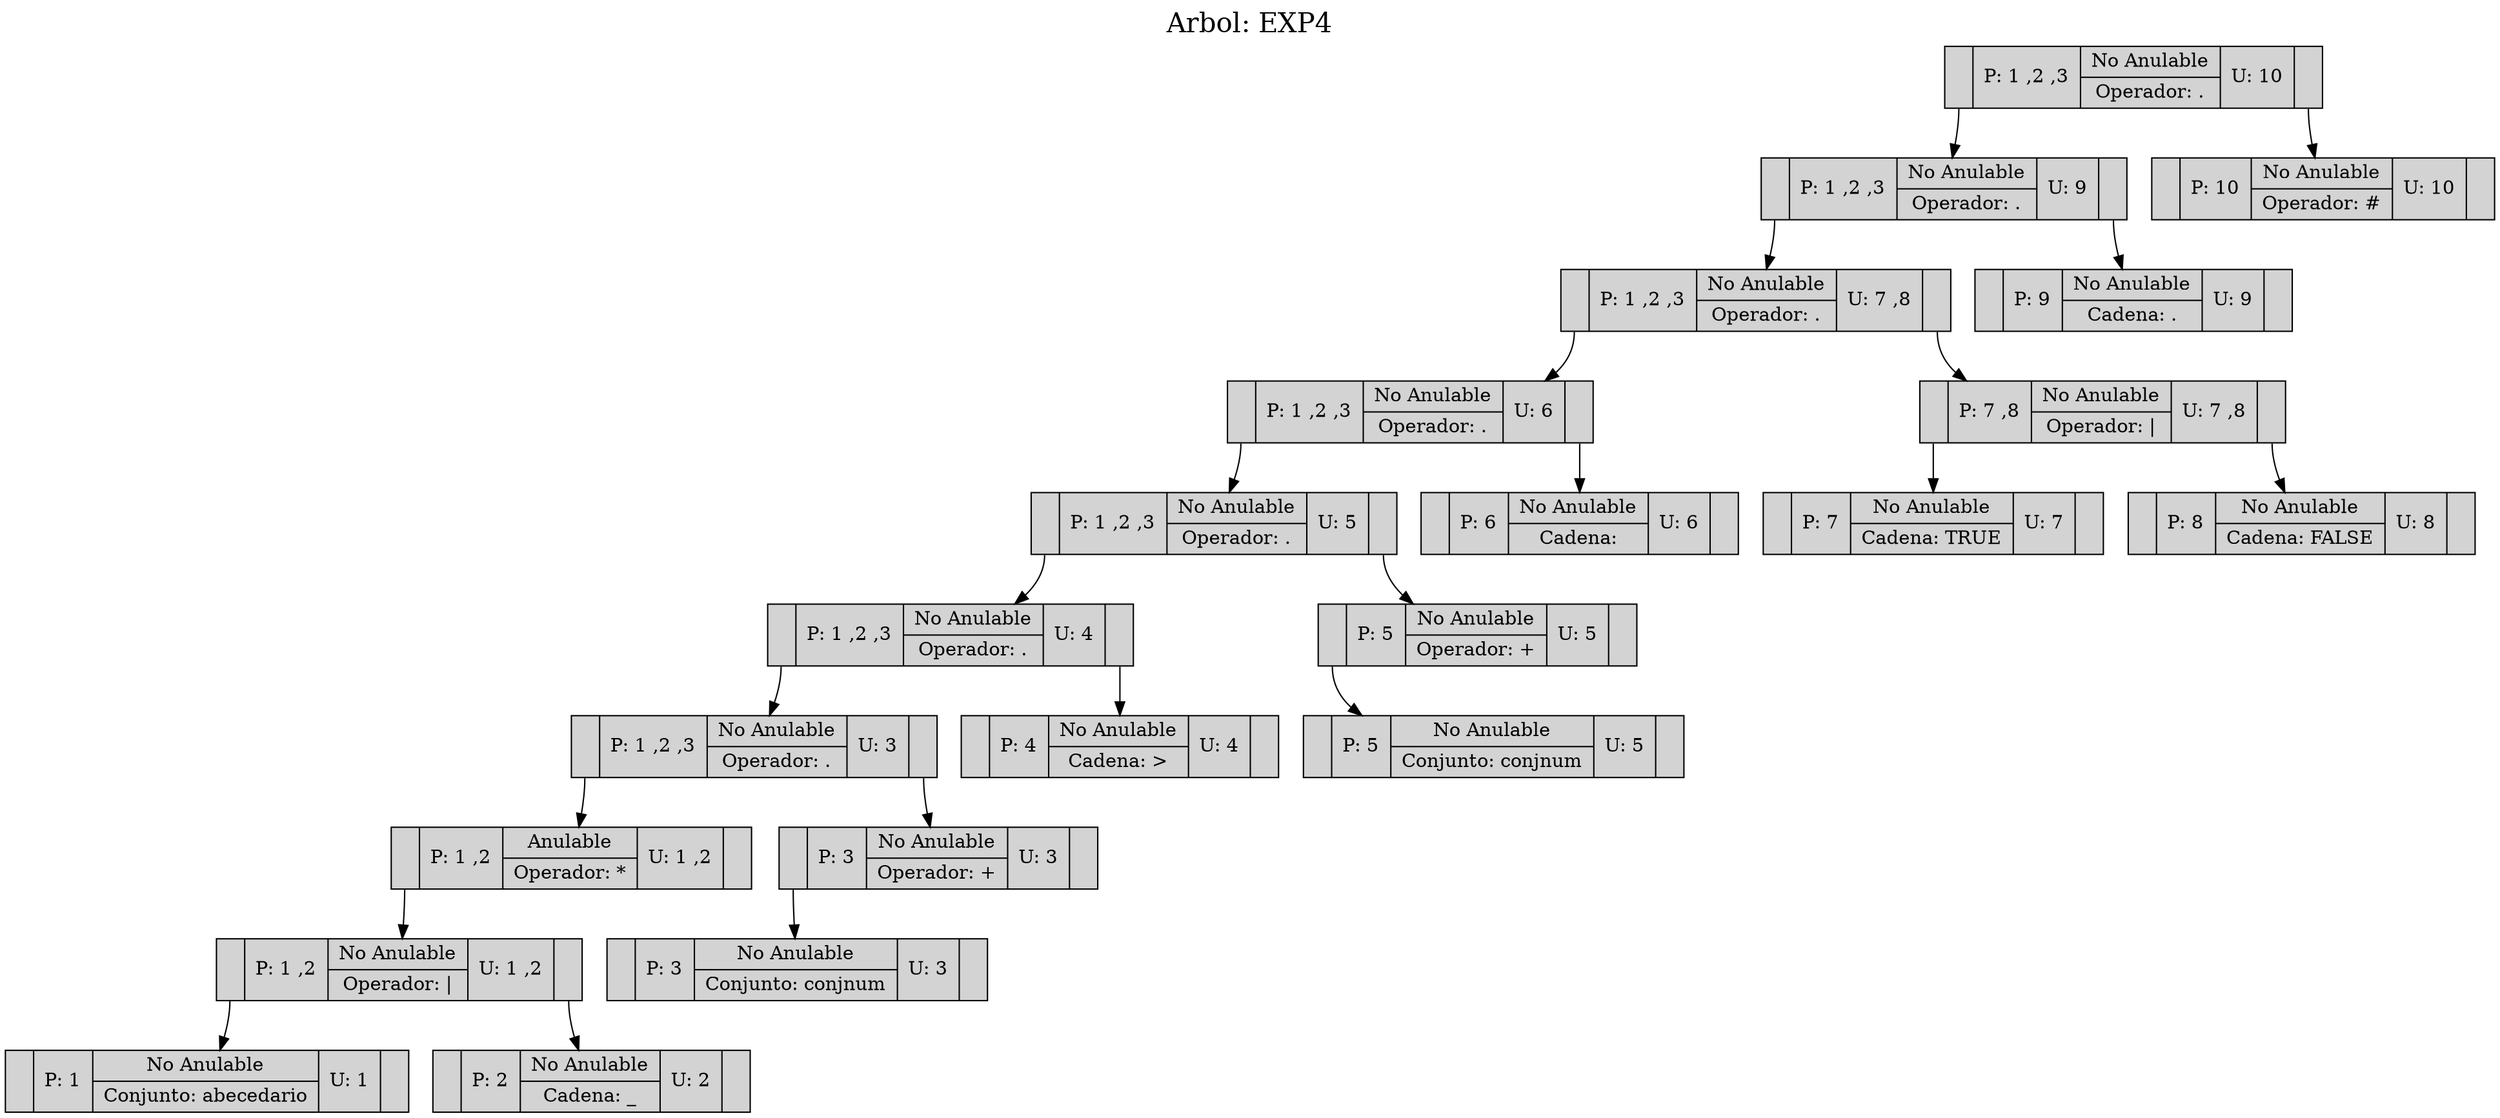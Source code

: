 digraph ARBOL { 
graph [label="Arbol: EXP4", labelloc=t, fontsize=20]; rankdir=TB
node[shape=record,style=filled] 
"0"[label ="<C0>|P: 1 ,2 ,3|{<C1>No Anulable|Operador: \.}|U: 10|<C2>"]; 
"2"[label ="<C0>|P: 1 ,2 ,3|{<C1>No Anulable|Operador: \.}|U: 9|<C2>"]; 
"4"[label ="<C0>|P: 1 ,2 ,3|{<C1>No Anulable|Operador: \.}|U: 7 ,8|<C2>"]; 
"5"[label ="<C0>|P: 1 ,2 ,3|{<C1>No Anulable|Operador: \.}|U: 6|<C2>"]; 
"6"[label ="<C0>|P: 1 ,2 ,3|{<C1>No Anulable|Operador: \.}|U: 5|<C2>"]; 
"7"[label ="<C0>|P: 1 ,2 ,3|{<C1>No Anulable|Operador: \.}|U: 4|<C2>"]; 
"8"[label ="<C0>|P: 1 ,2 ,3|{<C1>No Anulable|Operador: \.}|U: 3|<C2>"]; 
"9"[label ="<C0>|P: 1 ,2|{<C1>Anulable|Operador: \*}|U: 1 ,2|<C2>"]; 
"10"[label ="<C0>|P: 1 ,2|{<C1>No Anulable|Operador: \|}|U: 1 ,2|<C2>"]; 
"11"[label ="<C0>|P: 1|{<C1>No Anulable|Conjunto: abecedario}|U: 1|<C2>"]; 
"10":C0->"11"; 
"12"[label ="<C0>|P: 2|{<C1>No Anulable|Cadena: \_}|U: 2|<C2>"]; 
"10":C2->"12"; 
"9":C0->"10"; 
"8":C0->"9"; 
"13"[label ="<C0>|P: 3|{<C1>No Anulable|Operador: \+}|U: 3|<C2>"]; 
"14"[label ="<C0>|P: 3|{<C1>No Anulable|Conjunto: conjnum}|U: 3|<C2>"]; 
"13":C0->"14"; 
"8":C2->"13"; 
"7":C0->"8"; 
"15"[label ="<C0>|P: 4|{<C1>No Anulable|Cadena: \>}|U: 4|<C2>"]; 
"7":C2->"15"; 
"6":C0->"7"; 
"16"[label ="<C0>|P: 5|{<C1>No Anulable|Operador: \+}|U: 5|<C2>"]; 
"17"[label ="<C0>|P: 5|{<C1>No Anulable|Conjunto: conjnum}|U: 5|<C2>"]; 
"16":C0->"17"; 
"6":C2->"16"; 
"5":C0->"6"; 
"18"[label ="<C0>|P: 6|{<C1>No Anulable|Cadena:  }|U: 6|<C2>"]; 
"5":C2->"18"; 
"4":C0->"5"; 
"19"[label ="<C0>|P: 7 ,8|{<C1>No Anulable|Operador: \|}|U: 7 ,8|<C2>"]; 
"20"[label ="<C0>|P: 7|{<C1>No Anulable|Cadena: TRUE}|U: 7|<C2>"]; 
"19":C0->"20"; 
"21"[label ="<C0>|P: 8|{<C1>No Anulable|Cadena: FALSE}|U: 8|<C2>"]; 
"19":C2->"21"; 
"4":C2->"19"; 
"2":C0->"4"; 
"22"[label ="<C0>|P: 9|{<C1>No Anulable|Cadena: \.}|U: 9|<C2>"]; 
"2":C2->"22"; 
"0":C0->"2"; 
"1"[label ="<C0>|P: 10|{<C1>No Anulable|Operador: \#}|U: 10|<C2>"]; 
"0":C2->"1"; 

}